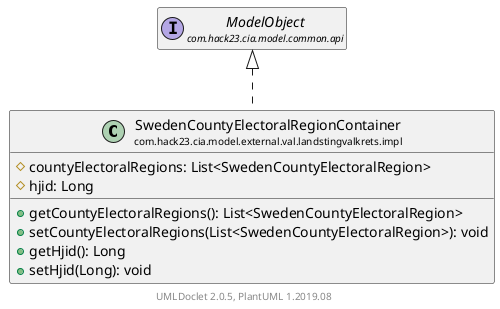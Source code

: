@startuml
    set namespaceSeparator none
    hide empty fields
    hide empty methods

    class "<size:14>SwedenCountyElectoralRegionContainer\n<size:10>com.hack23.cia.model.external.val.landstingvalkrets.impl" as com.hack23.cia.model.external.val.landstingvalkrets.impl.SwedenCountyElectoralRegionContainer [[SwedenCountyElectoralRegionContainer.html]] {
        #countyElectoralRegions: List<SwedenCountyElectoralRegion>
        #hjid: Long
        +getCountyElectoralRegions(): List<SwedenCountyElectoralRegion>
        +setCountyElectoralRegions(List<SwedenCountyElectoralRegion>): void
        +getHjid(): Long
        +setHjid(Long): void
    }

    interface "<size:14>ModelObject\n<size:10>com.hack23.cia.model.common.api" as com.hack23.cia.model.common.api.ModelObject

    com.hack23.cia.model.common.api.ModelObject <|.. com.hack23.cia.model.external.val.landstingvalkrets.impl.SwedenCountyElectoralRegionContainer

    center footer UMLDoclet 2.0.5, PlantUML 1.2019.08
@enduml
